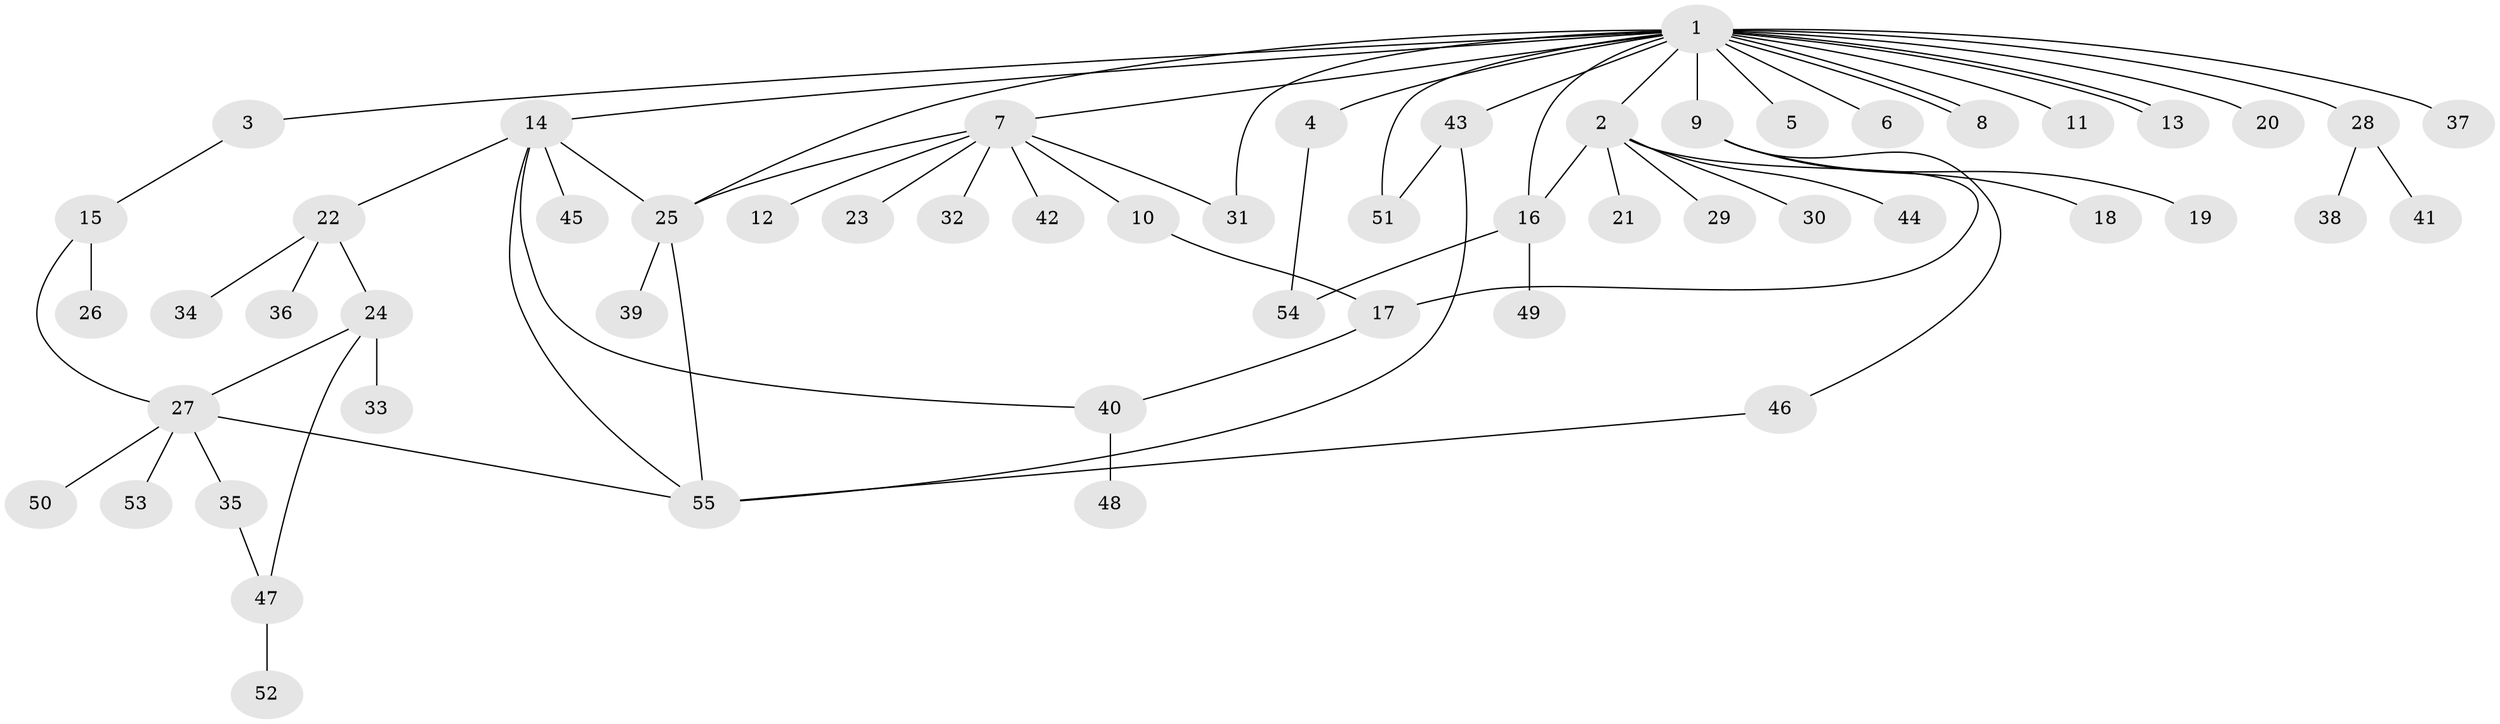 // Generated by graph-tools (version 1.1) at 2025/11/02/27/25 16:11:13]
// undirected, 55 vertices, 70 edges
graph export_dot {
graph [start="1"]
  node [color=gray90,style=filled];
  1;
  2;
  3;
  4;
  5;
  6;
  7;
  8;
  9;
  10;
  11;
  12;
  13;
  14;
  15;
  16;
  17;
  18;
  19;
  20;
  21;
  22;
  23;
  24;
  25;
  26;
  27;
  28;
  29;
  30;
  31;
  32;
  33;
  34;
  35;
  36;
  37;
  38;
  39;
  40;
  41;
  42;
  43;
  44;
  45;
  46;
  47;
  48;
  49;
  50;
  51;
  52;
  53;
  54;
  55;
  1 -- 2;
  1 -- 3;
  1 -- 4;
  1 -- 5;
  1 -- 6;
  1 -- 7;
  1 -- 8;
  1 -- 8;
  1 -- 9;
  1 -- 11;
  1 -- 13;
  1 -- 13;
  1 -- 14;
  1 -- 16;
  1 -- 20;
  1 -- 25;
  1 -- 28;
  1 -- 31;
  1 -- 37;
  1 -- 43;
  1 -- 51;
  2 -- 16;
  2 -- 17;
  2 -- 21;
  2 -- 29;
  2 -- 30;
  2 -- 44;
  3 -- 15;
  4 -- 54;
  7 -- 10;
  7 -- 12;
  7 -- 23;
  7 -- 25;
  7 -- 31;
  7 -- 32;
  7 -- 42;
  9 -- 18;
  9 -- 19;
  9 -- 46;
  10 -- 17;
  14 -- 22;
  14 -- 25;
  14 -- 40;
  14 -- 45;
  14 -- 55;
  15 -- 26;
  15 -- 27;
  16 -- 49;
  16 -- 54;
  17 -- 40;
  22 -- 24;
  22 -- 34;
  22 -- 36;
  24 -- 27;
  24 -- 33;
  24 -- 47;
  25 -- 39;
  25 -- 55;
  27 -- 35;
  27 -- 50;
  27 -- 53;
  27 -- 55;
  28 -- 38;
  28 -- 41;
  35 -- 47;
  40 -- 48;
  43 -- 51;
  43 -- 55;
  46 -- 55;
  47 -- 52;
}
